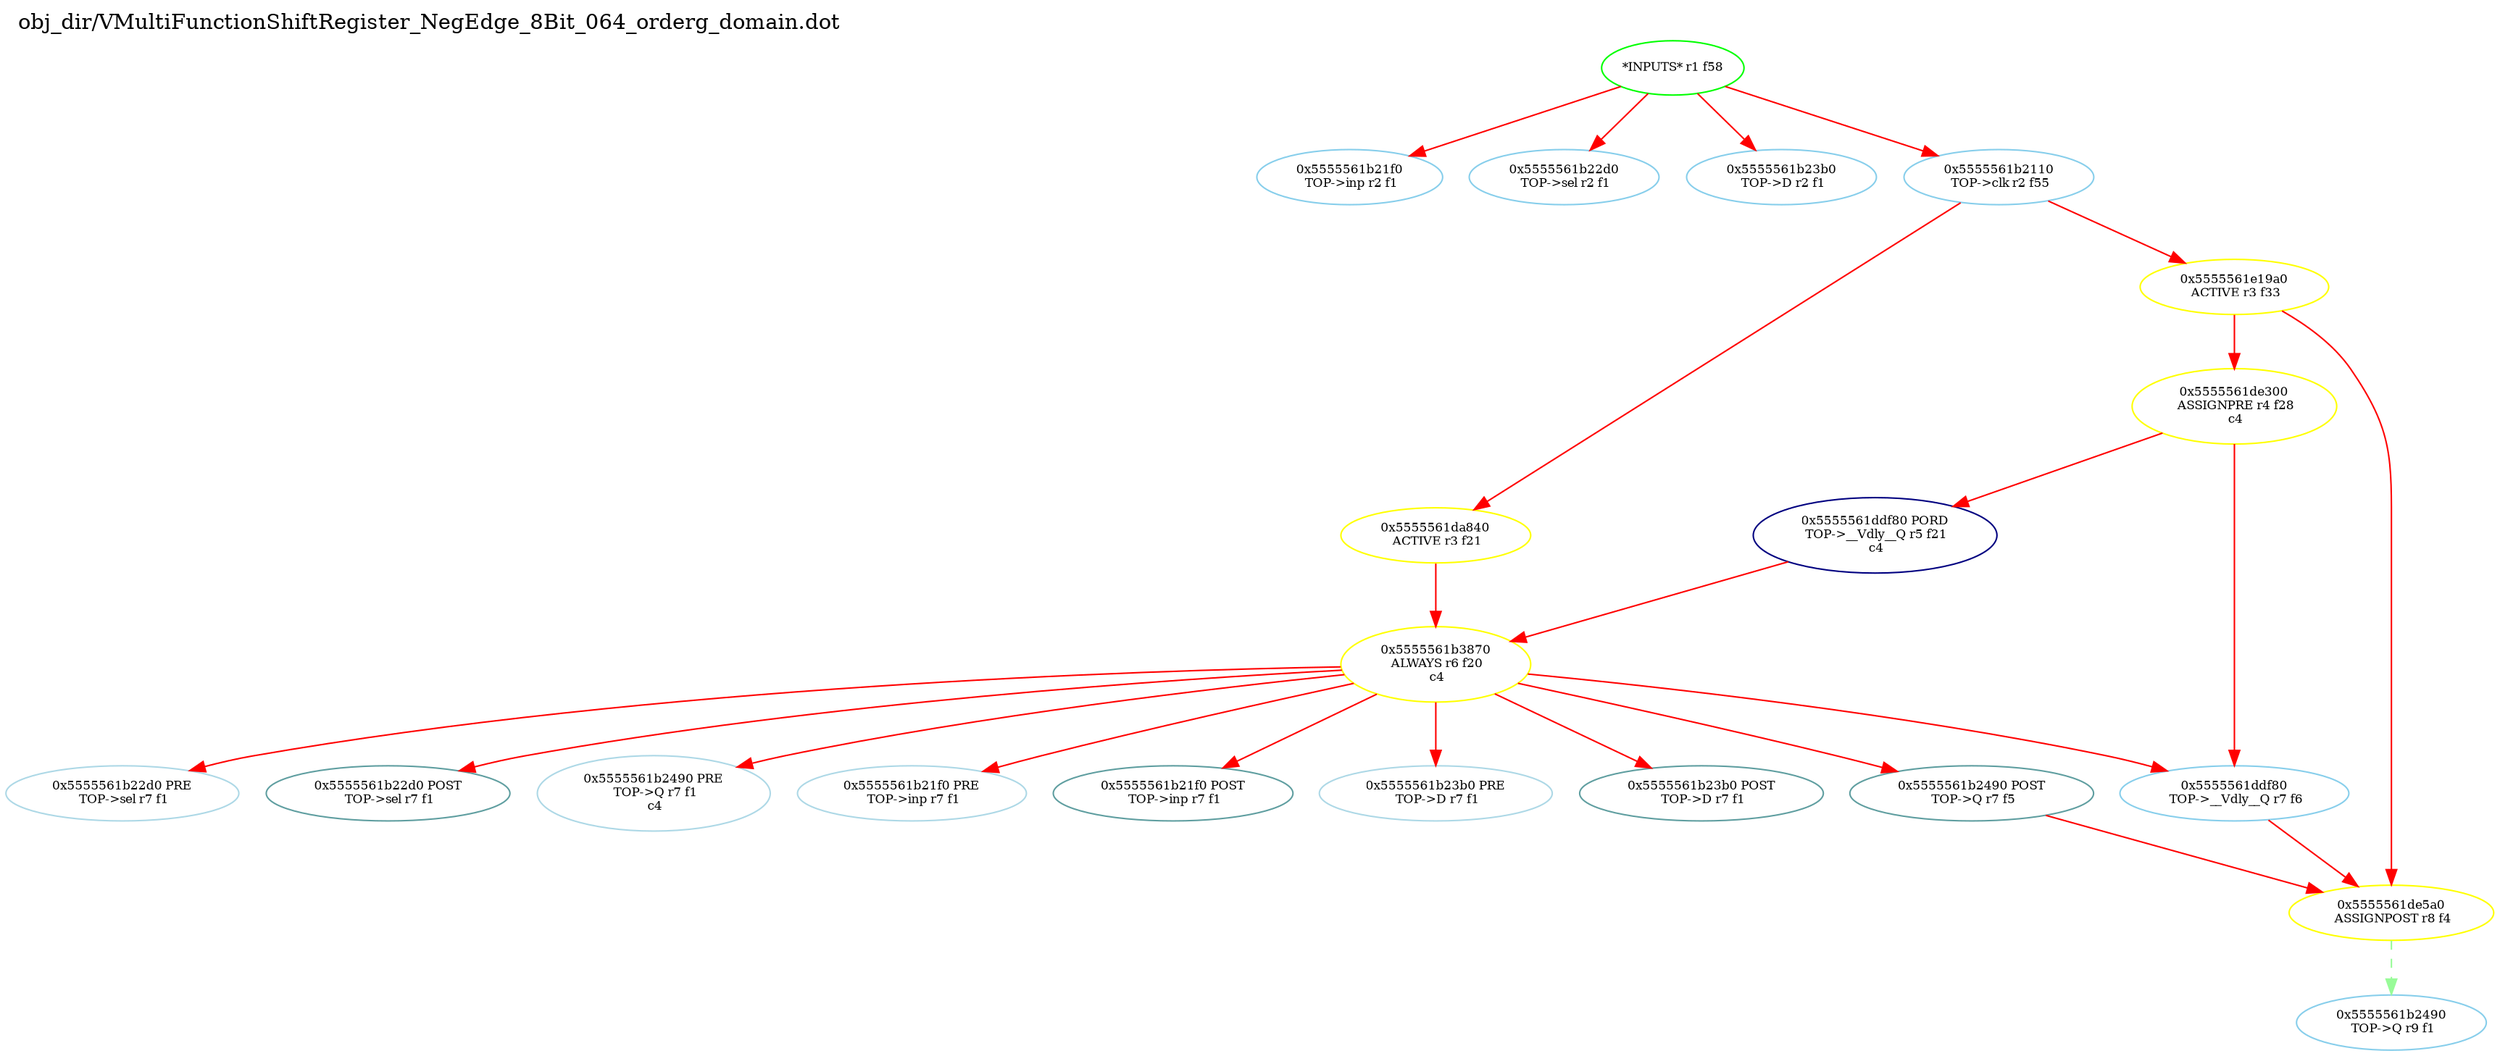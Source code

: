 digraph v3graph {
	graph	[label="obj_dir/VMultiFunctionShiftRegister_NegEdge_8Bit_064_orderg_domain.dot",
		 labelloc=t, labeljust=l,
		 //size="7.5,10",
		 rankdir=TB];
	n0	[fontsize=8 label="*INPUTS* r1 f58", color=green];
	n0x5555561b2010_1	[fontsize=8 label="0x5555561b21f0\n TOP->inp r2 f1", color=skyblue];
	n0x5555561b2010_2	[fontsize=8 label="0x5555561b22d0\n TOP->sel r2 f1", color=skyblue];
	n0x5555561b2010_3	[fontsize=8 label="0x5555561b23b0\n TOP->D r2 f1", color=skyblue];
	n0x5555561b2010_4	[fontsize=8 label="0x5555561b2110\n TOP->clk r2 f55", color=skyblue];
	n0x5555561b2010_5	[fontsize=8 label="0x5555561da840\n ACTIVE r3 f21", color=yellow];
	n0x5555561b2010_6	[fontsize=8 label="0x5555561e19a0\n ACTIVE r3 f33", color=yellow];
	n0x5555561b2010_7	[fontsize=8 label="0x5555561de300\n ASSIGNPRE r4 f28\n c4", color=yellow];
	n0x5555561b2010_8	[fontsize=8 label="0x5555561ddf80 PORD\n TOP->__Vdly__Q r5 f21\n c4", color=NavyBlue];
	n0x5555561b2010_9	[fontsize=8 label="0x5555561b3870\n ALWAYS r6 f20\n c4", color=yellow];
	n0x5555561b2010_10	[fontsize=8 label="0x5555561b22d0 PRE\n TOP->sel r7 f1", color=lightblue];
	n0x5555561b2010_11	[fontsize=8 label="0x5555561b22d0 POST\n TOP->sel r7 f1", color=CadetBlue];
	n0x5555561b2010_12	[fontsize=8 label="0x5555561b2490 PRE\n TOP->Q r7 f1\n c4", color=lightblue];
	n0x5555561b2010_13	[fontsize=8 label="0x5555561b21f0 PRE\n TOP->inp r7 f1", color=lightblue];
	n0x5555561b2010_14	[fontsize=8 label="0x5555561b21f0 POST\n TOP->inp r7 f1", color=CadetBlue];
	n0x5555561b2010_15	[fontsize=8 label="0x5555561b23b0 PRE\n TOP->D r7 f1", color=lightblue];
	n0x5555561b2010_16	[fontsize=8 label="0x5555561b23b0 POST\n TOP->D r7 f1", color=CadetBlue];
	n0x5555561b2010_17	[fontsize=8 label="0x5555561b2490 POST\n TOP->Q r7 f5", color=CadetBlue];
	n0x5555561b2010_18	[fontsize=8 label="0x5555561ddf80\n TOP->__Vdly__Q r7 f6", color=skyblue];
	n0x5555561b2010_19	[fontsize=8 label="0x5555561de5a0\n ASSIGNPOST r8 f4", color=yellow];
	n0x5555561b2010_20	[fontsize=8 label="0x5555561b2490\n TOP->Q r9 f1", color=skyblue];
	n0 -> n0x5555561b2010_1 [fontsize=8 label="" weight=1 color=red];
	n0 -> n0x5555561b2010_2 [fontsize=8 label="" weight=1 color=red];
	n0 -> n0x5555561b2010_3 [fontsize=8 label="" weight=1 color=red];
	n0 -> n0x5555561b2010_4 [fontsize=8 label="" weight=1 color=red];
	n0x5555561b2010_4 -> n0x5555561b2010_5 [fontsize=8 label="" weight=8 color=red];
	n0x5555561b2010_4 -> n0x5555561b2010_6 [fontsize=8 label="" weight=8 color=red];
	n0x5555561b2010_5 -> n0x5555561b2010_9 [fontsize=8 label="" weight=32 color=red];
	n0x5555561b2010_6 -> n0x5555561b2010_7 [fontsize=8 label="" weight=32 color=red];
	n0x5555561b2010_6 -> n0x5555561b2010_19 [fontsize=8 label="" weight=32 color=red];
	n0x5555561b2010_7 -> n0x5555561b2010_8 [fontsize=8 label="" weight=32 color=red];
	n0x5555561b2010_7 -> n0x5555561b2010_18 [fontsize=8 label="" weight=32 color=red];
	n0x5555561b2010_8 -> n0x5555561b2010_9 [fontsize=8 label="" weight=32 color=red];
	n0x5555561b2010_9 -> n0x5555561b2010_10 [fontsize=8 label="" weight=32 color=red];
	n0x5555561b2010_9 -> n0x5555561b2010_11 [fontsize=8 label="" weight=2 color=red];
	n0x5555561b2010_9 -> n0x5555561b2010_12 [fontsize=8 label="" weight=32 color=red];
	n0x5555561b2010_9 -> n0x5555561b2010_13 [fontsize=8 label="" weight=32 color=red];
	n0x5555561b2010_9 -> n0x5555561b2010_14 [fontsize=8 label="" weight=2 color=red];
	n0x5555561b2010_9 -> n0x5555561b2010_15 [fontsize=8 label="" weight=32 color=red];
	n0x5555561b2010_9 -> n0x5555561b2010_16 [fontsize=8 label="" weight=2 color=red];
	n0x5555561b2010_9 -> n0x5555561b2010_17 [fontsize=8 label="" weight=2 color=red];
	n0x5555561b2010_9 -> n0x5555561b2010_18 [fontsize=8 label="" weight=32 color=red];
	n0x5555561b2010_17 -> n0x5555561b2010_19 [fontsize=8 label="" weight=2 color=red];
	n0x5555561b2010_18 -> n0x5555561b2010_19 [fontsize=8 label="" weight=8 color=red];
	n0x5555561b2010_19 -> n0x5555561b2010_20 [fontsize=8 label="" weight=1 color=PaleGreen style=dashed];
}
